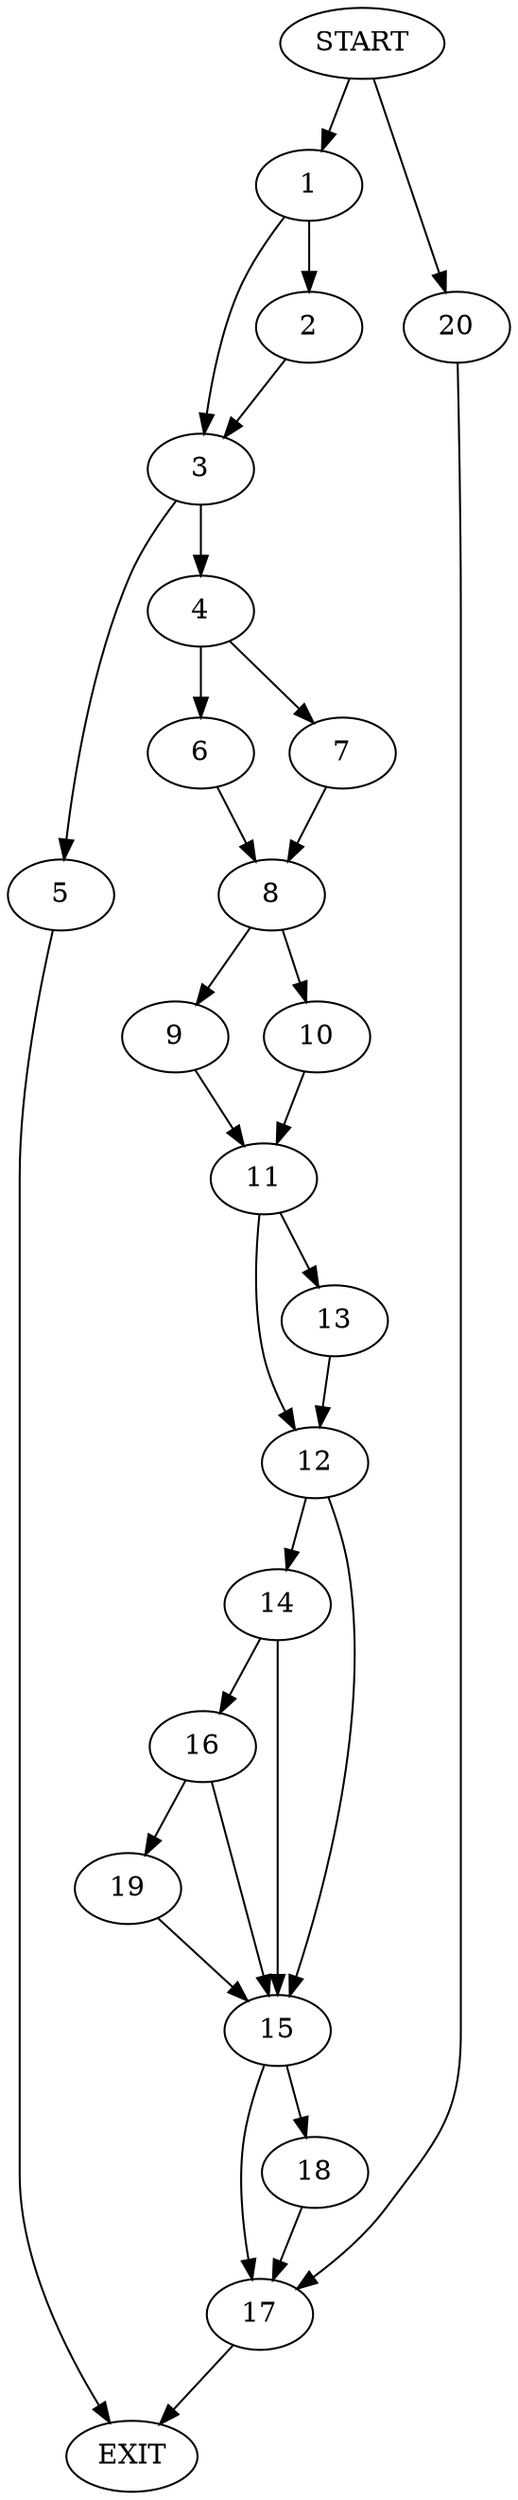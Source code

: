 digraph {
0 [label="START"]
21 [label="EXIT"]
0 -> 1
1 -> 2
1 -> 3
2 -> 3
3 -> 4
3 -> 5
4 -> 6
4 -> 7
5 -> 21
6 -> 8
7 -> 8
8 -> 9
8 -> 10
9 -> 11
10 -> 11
11 -> 12
11 -> 13
12 -> 14
12 -> 15
13 -> 12
14 -> 16
14 -> 15
15 -> 17
15 -> 18
16 -> 19
16 -> 15
19 -> 15
17 -> 21
18 -> 17
0 -> 20
20 -> 17
}
